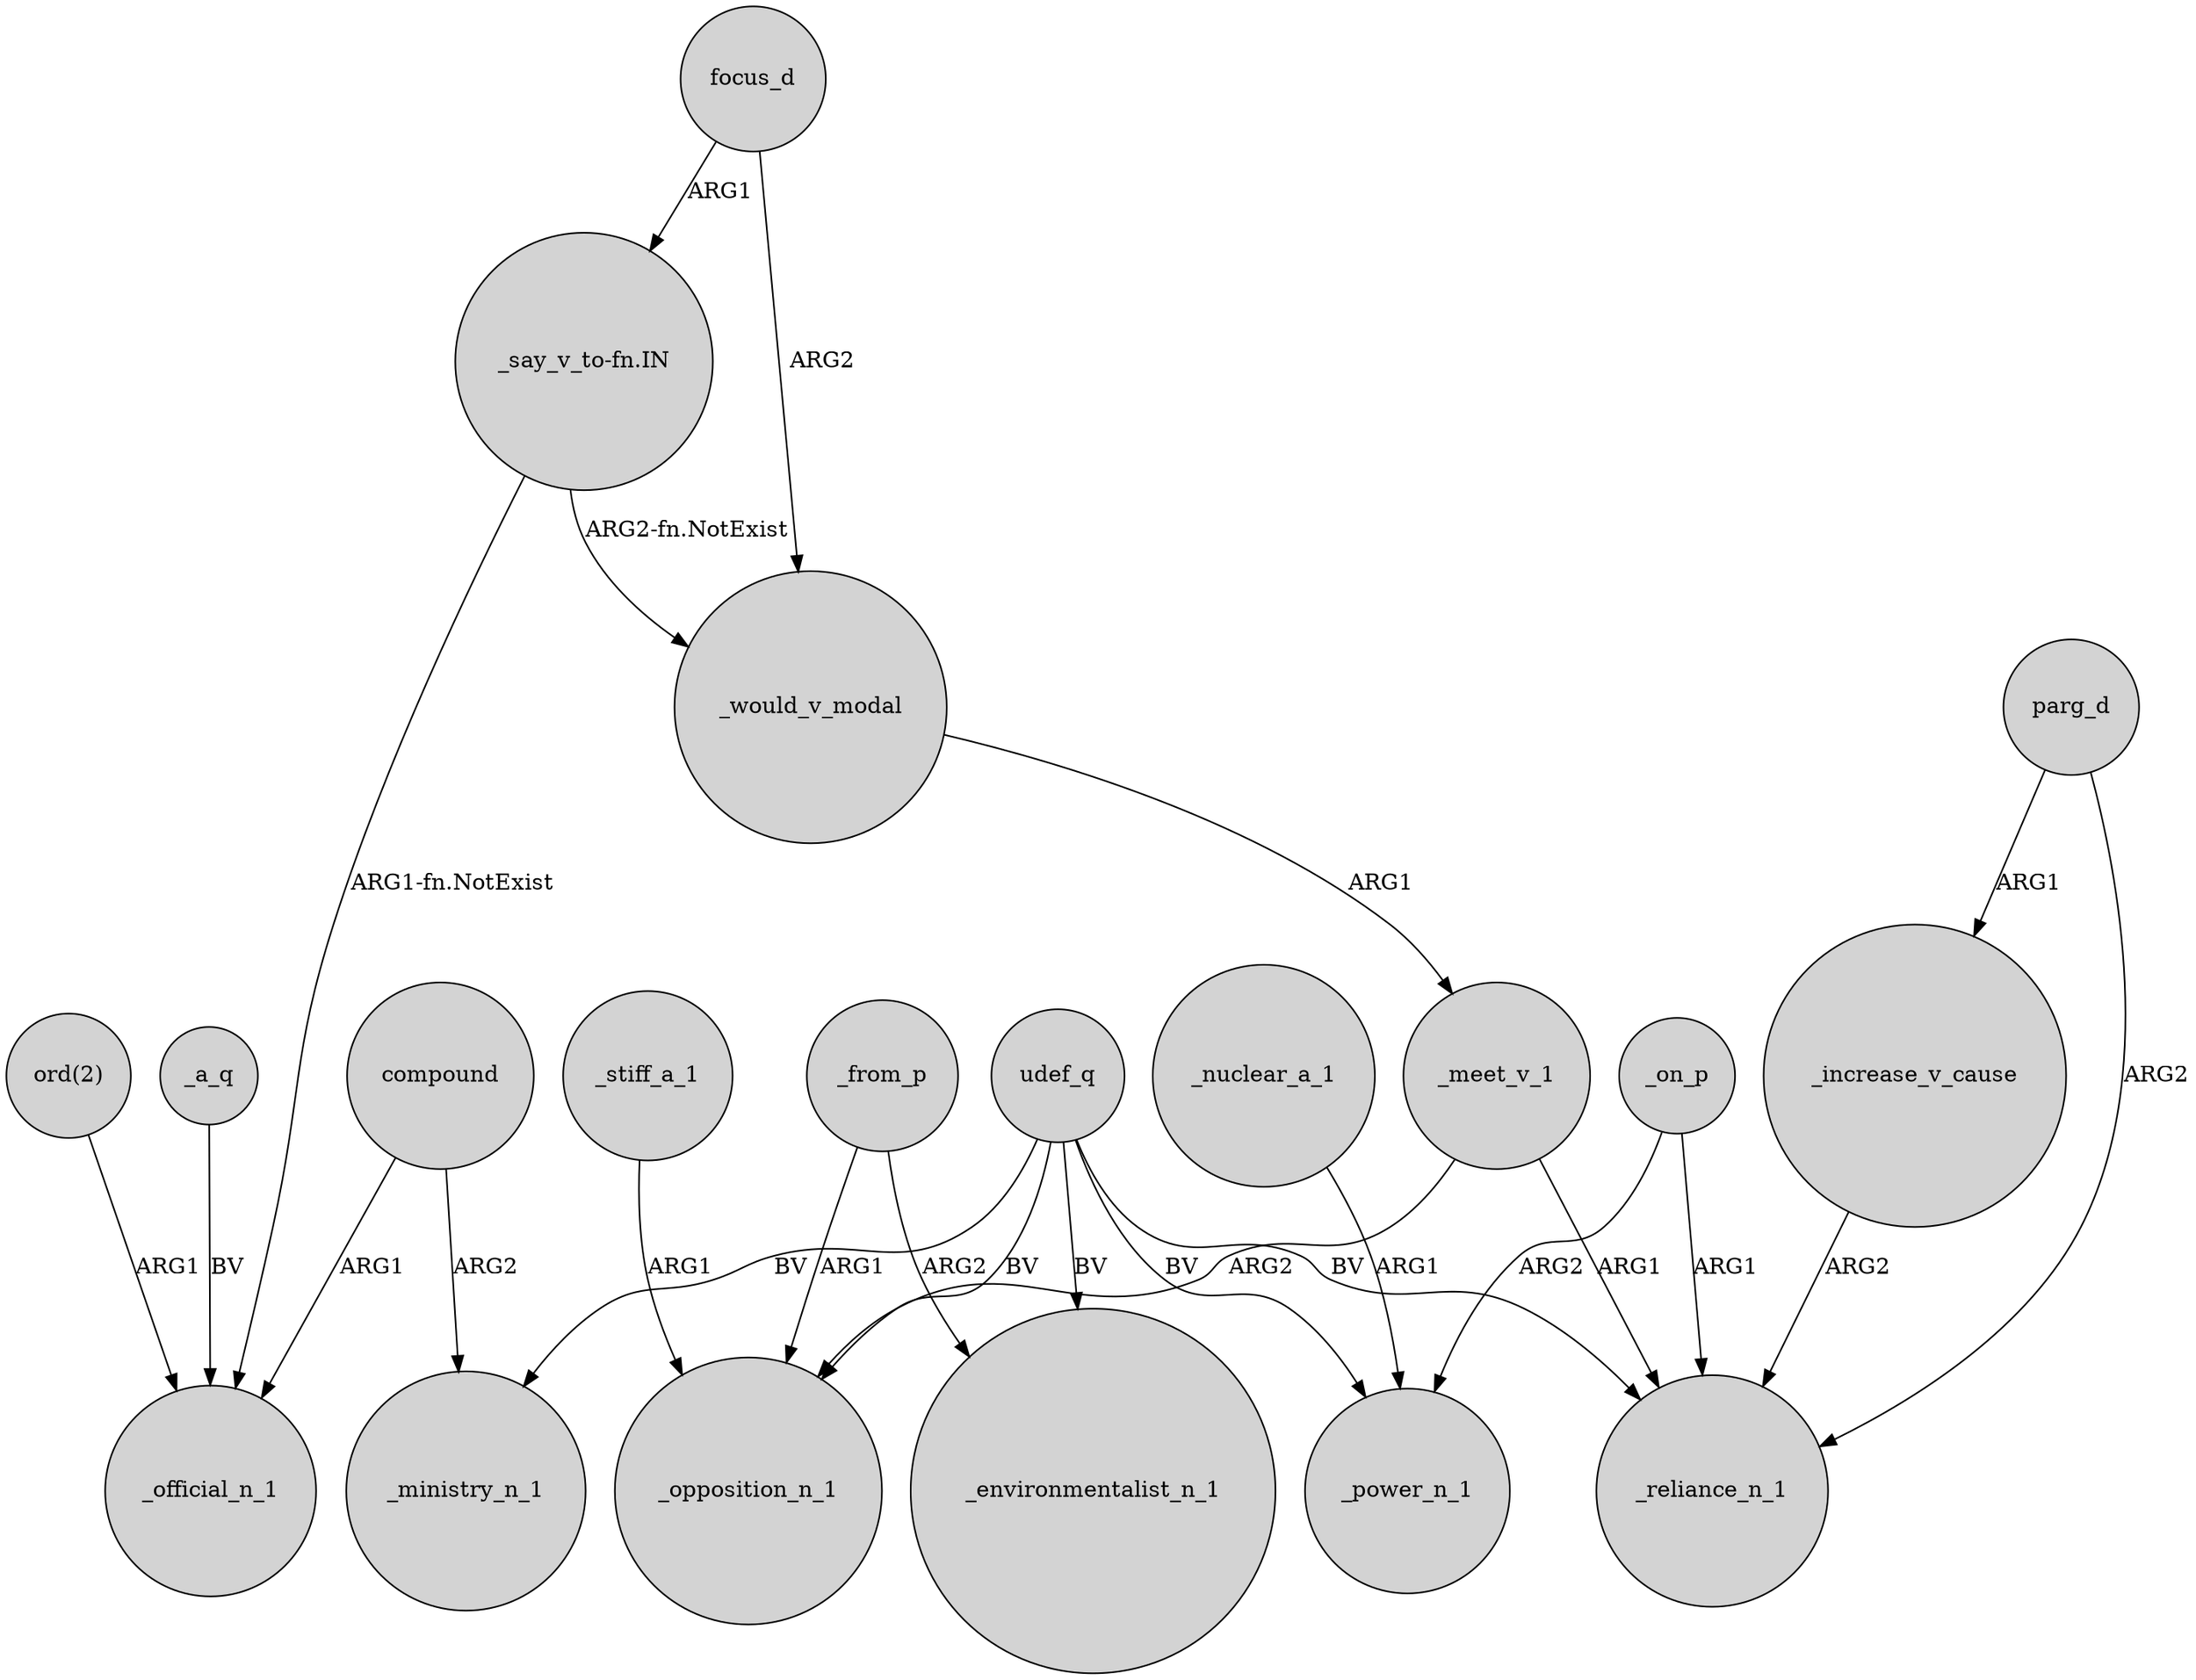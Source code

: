 digraph {
	node [shape=circle style=filled]
	_would_v_modal -> _meet_v_1 [label=ARG1]
	focus_d -> _would_v_modal [label=ARG2]
	_meet_v_1 -> _opposition_n_1 [label=ARG2]
	compound -> _ministry_n_1 [label=ARG2]
	_on_p -> _power_n_1 [label=ARG2]
	udef_q -> _ministry_n_1 [label=BV]
	_from_p -> _environmentalist_n_1 [label=ARG2]
	udef_q -> _reliance_n_1 [label=BV]
	_from_p -> _opposition_n_1 [label=ARG1]
	"_say_v_to-fn.IN" -> _would_v_modal [label="ARG2-fn.NotExist"]
	_nuclear_a_1 -> _power_n_1 [label=ARG1]
	_a_q -> _official_n_1 [label=BV]
	_stiff_a_1 -> _opposition_n_1 [label=ARG1]
	parg_d -> _increase_v_cause [label=ARG1]
	"_say_v_to-fn.IN" -> _official_n_1 [label="ARG1-fn.NotExist"]
	_on_p -> _reliance_n_1 [label=ARG1]
	compound -> _official_n_1 [label=ARG1]
	_increase_v_cause -> _reliance_n_1 [label=ARG2]
	parg_d -> _reliance_n_1 [label=ARG2]
	_meet_v_1 -> _reliance_n_1 [label=ARG1]
	"ord(2)" -> _official_n_1 [label=ARG1]
	udef_q -> _power_n_1 [label=BV]
	udef_q -> _opposition_n_1 [label=BV]
	udef_q -> _environmentalist_n_1 [label=BV]
	focus_d -> "_say_v_to-fn.IN" [label=ARG1]
}
